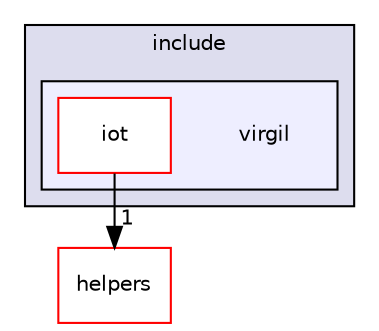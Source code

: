 digraph "virgil" {
  compound=true
  node [ fontsize="10", fontname="Helvetica"];
  edge [ labelfontsize="10", labelfontname="Helvetica"];
  subgraph clusterdir_d2aa46121ce4fb510f313a5ef278d1cf {
    graph [ bgcolor="#ddddee", pencolor="black", label="include" fontname="Helvetica", fontsize="10", URL="dir_d2aa46121ce4fb510f313a5ef278d1cf.html"]
  subgraph clusterdir_d2a9e034aaa0fee6d436ec304fe2c509 {
    graph [ bgcolor="#eeeeff", pencolor="black", label="" URL="dir_d2a9e034aaa0fee6d436ec304fe2c509.html"];
    dir_d2a9e034aaa0fee6d436ec304fe2c509 [shape=plaintext label="virgil"];
    dir_bf8b511beec1f7809c9bcae8a0363989 [shape=box label="iot" color="red" fillcolor="white" style="filled" URL="dir_bf8b511beec1f7809c9bcae8a0363989.html"];
  }
  }
  dir_861f50189fda057e6c57d1c1130602b3 [shape=box label="helpers" fillcolor="white" style="filled" color="red" URL="dir_861f50189fda057e6c57d1c1130602b3.html"];
  dir_bf8b511beec1f7809c9bcae8a0363989->dir_861f50189fda057e6c57d1c1130602b3 [headlabel="1", labeldistance=1.5 headhref="dir_000083_000052.html"];
}
